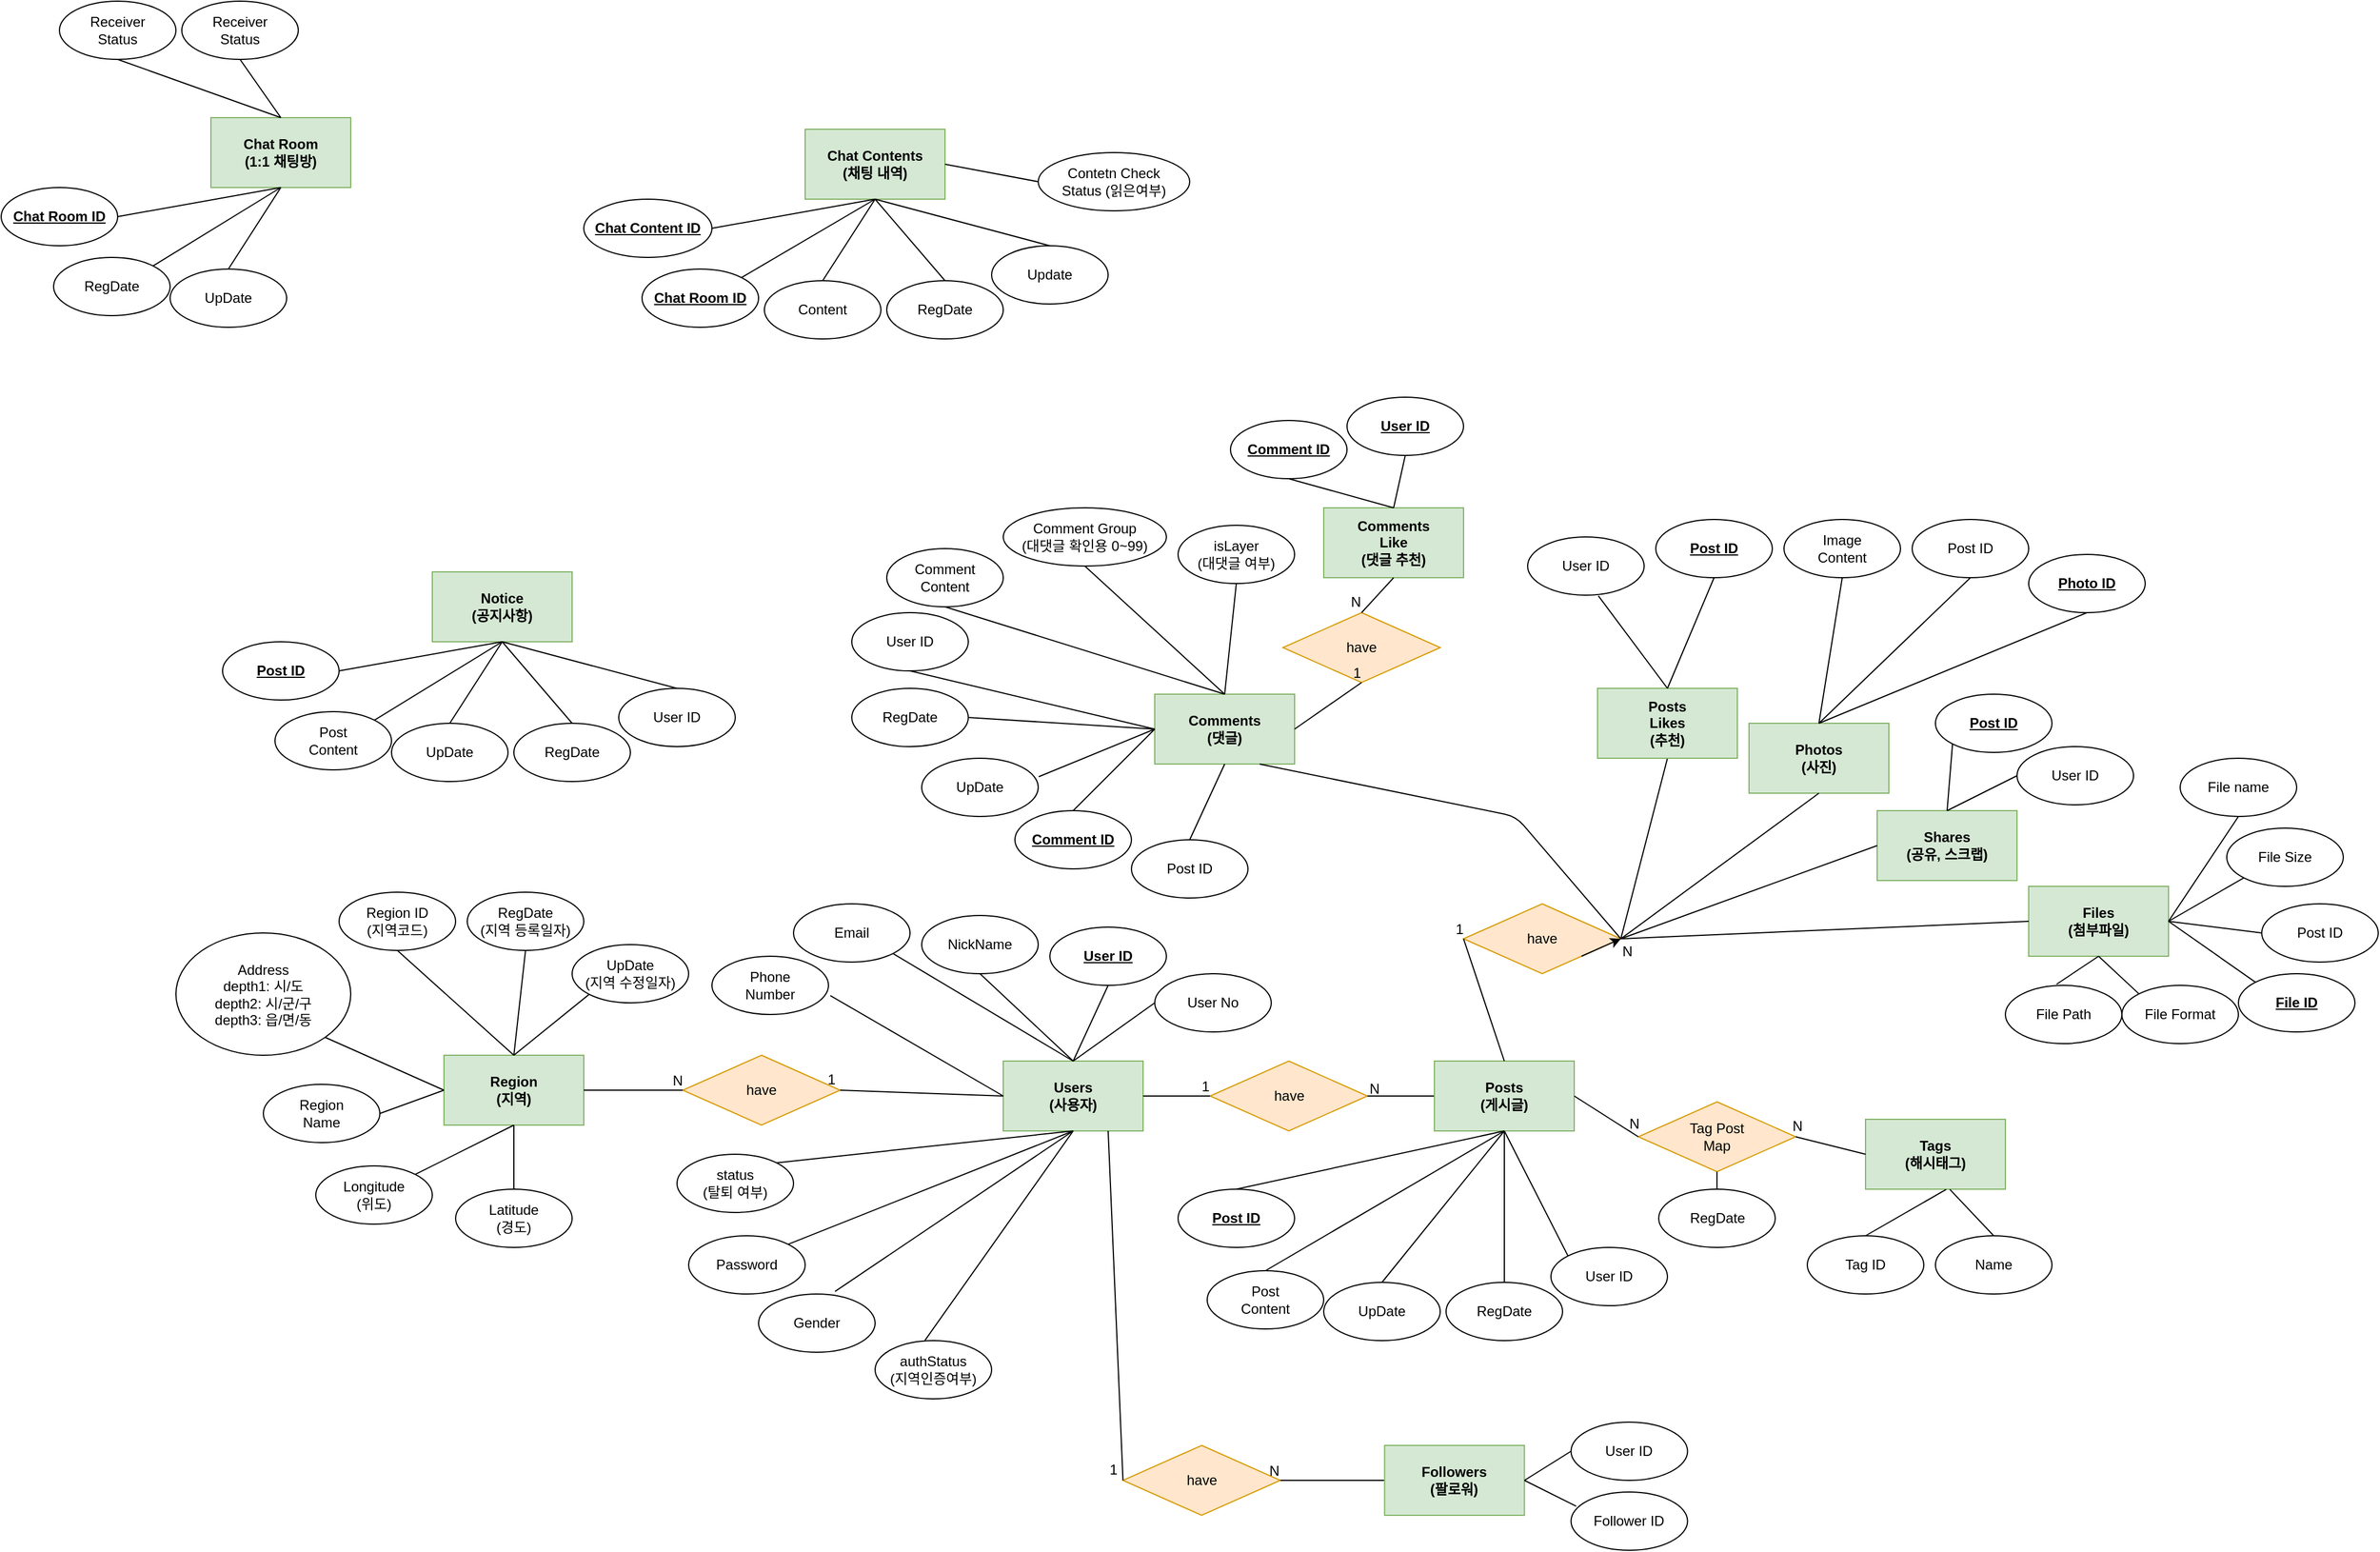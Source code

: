 <mxfile version="14.9.6" type="github">
  <diagram id="R2lEEEUBdFMjLlhIrx00" name="Page-1">
    <mxGraphModel dx="2390" dy="2407" grid="1" gridSize="10" guides="1" tooltips="1" connect="1" arrows="1" fold="1" page="1" pageScale="1" pageWidth="850" pageHeight="1100" math="0" shadow="0" extFonts="Permanent Marker^https://fonts.googleapis.com/css?family=Permanent+Marker">
      <root>
        <mxCell id="0" />
        <mxCell id="1" parent="0" />
        <mxCell id="RF-ld9qQcH9SprsrAYpF-3" value="&lt;b&gt;Users&lt;br&gt;(사용자)&lt;br&gt;&lt;/b&gt;" style="rounded=0;whiteSpace=wrap;html=1;fillColor=#d5e8d4;strokeColor=#82b366;" vertex="1" parent="1">
          <mxGeometry x="180" y="430" width="120" height="60" as="geometry" />
        </mxCell>
        <mxCell id="RF-ld9qQcH9SprsrAYpF-4" value="&lt;u&gt;&lt;b&gt;User ID&lt;/b&gt;&lt;/u&gt;" style="ellipse;whiteSpace=wrap;html=1;" vertex="1" parent="1">
          <mxGeometry x="220" y="315" width="100" height="50" as="geometry" />
        </mxCell>
        <mxCell id="RF-ld9qQcH9SprsrAYpF-5" value="NickName" style="ellipse;whiteSpace=wrap;html=1;" vertex="1" parent="1">
          <mxGeometry x="110" y="305" width="100" height="50" as="geometry" />
        </mxCell>
        <mxCell id="RF-ld9qQcH9SprsrAYpF-6" value="Email" style="ellipse;whiteSpace=wrap;html=1;" vertex="1" parent="1">
          <mxGeometry y="295" width="100" height="50" as="geometry" />
        </mxCell>
        <mxCell id="RF-ld9qQcH9SprsrAYpF-7" value="Phone&lt;br&gt;Number" style="ellipse;whiteSpace=wrap;html=1;" vertex="1" parent="1">
          <mxGeometry x="-70" y="340" width="100" height="50" as="geometry" />
        </mxCell>
        <mxCell id="RF-ld9qQcH9SprsrAYpF-9" value="status&lt;br&gt;(탈퇴 여부)" style="ellipse;whiteSpace=wrap;html=1;" vertex="1" parent="1">
          <mxGeometry x="-100" y="510" width="100" height="50" as="geometry" />
        </mxCell>
        <mxCell id="RF-ld9qQcH9SprsrAYpF-10" value="Gender" style="ellipse;whiteSpace=wrap;html=1;" vertex="1" parent="1">
          <mxGeometry x="-30" y="630" width="100" height="50" as="geometry" />
        </mxCell>
        <mxCell id="RF-ld9qQcH9SprsrAYpF-11" value="authStatus&lt;br&gt;(지역인증여부)" style="ellipse;whiteSpace=wrap;html=1;" vertex="1" parent="1">
          <mxGeometry x="70" y="670" width="100" height="50" as="geometry" />
        </mxCell>
        <mxCell id="RF-ld9qQcH9SprsrAYpF-13" value="" style="endArrow=none;html=1;exitX=0.656;exitY=-0.044;exitDx=0;exitDy=0;exitPerimeter=0;entryX=0.5;entryY=1;entryDx=0;entryDy=0;" edge="1" parent="1" source="RF-ld9qQcH9SprsrAYpF-10" target="RF-ld9qQcH9SprsrAYpF-3">
          <mxGeometry width="50" height="50" relative="1" as="geometry">
            <mxPoint x="180" y="610" as="sourcePoint" />
            <mxPoint x="270" y="500" as="targetPoint" />
          </mxGeometry>
        </mxCell>
        <mxCell id="RF-ld9qQcH9SprsrAYpF-14" value="" style="endArrow=none;html=1;exitX=0.428;exitY=-0.004;exitDx=0;exitDy=0;exitPerimeter=0;entryX=0.5;entryY=1;entryDx=0;entryDy=0;" edge="1" parent="1" source="RF-ld9qQcH9SprsrAYpF-11" target="RF-ld9qQcH9SprsrAYpF-3">
          <mxGeometry width="50" height="50" relative="1" as="geometry">
            <mxPoint x="175.6" y="607.8" as="sourcePoint" />
            <mxPoint x="263.64" y="517.42" as="targetPoint" />
          </mxGeometry>
        </mxCell>
        <mxCell id="RF-ld9qQcH9SprsrAYpF-15" value="" style="endArrow=none;html=1;exitX=1;exitY=0;exitDx=0;exitDy=0;entryX=0.5;entryY=1;entryDx=0;entryDy=0;" edge="1" parent="1" source="RF-ld9qQcH9SprsrAYpF-9" target="RF-ld9qQcH9SprsrAYpF-3">
          <mxGeometry width="50" height="50" relative="1" as="geometry">
            <mxPoint x="105.98" y="550.38" as="sourcePoint" />
            <mxPoint x="194.02" y="460.0" as="targetPoint" />
          </mxGeometry>
        </mxCell>
        <mxCell id="RF-ld9qQcH9SprsrAYpF-18" value="" style="endArrow=none;html=1;exitX=1.016;exitY=0.676;exitDx=0;exitDy=0;exitPerimeter=0;entryX=0;entryY=0.5;entryDx=0;entryDy=0;" edge="1" parent="1" source="RF-ld9qQcH9SprsrAYpF-7" target="RF-ld9qQcH9SprsrAYpF-3">
          <mxGeometry width="50" height="50" relative="1" as="geometry">
            <mxPoint x="115.355" y="567.322" as="sourcePoint" />
            <mxPoint x="210" y="460" as="targetPoint" />
          </mxGeometry>
        </mxCell>
        <mxCell id="RF-ld9qQcH9SprsrAYpF-19" value="" style="endArrow=none;html=1;exitX=1;exitY=1;exitDx=0;exitDy=0;entryX=0.5;entryY=0;entryDx=0;entryDy=0;" edge="1" parent="1" source="RF-ld9qQcH9SprsrAYpF-6" target="RF-ld9qQcH9SprsrAYpF-3">
          <mxGeometry width="50" height="50" relative="1" as="geometry">
            <mxPoint x="111.6" y="423.8" as="sourcePoint" />
            <mxPoint x="310" y="470" as="targetPoint" />
          </mxGeometry>
        </mxCell>
        <mxCell id="RF-ld9qQcH9SprsrAYpF-20" value="" style="endArrow=none;html=1;exitX=0.5;exitY=1;exitDx=0;exitDy=0;entryX=0.5;entryY=0;entryDx=0;entryDy=0;" edge="1" parent="1" source="RF-ld9qQcH9SprsrAYpF-5" target="RF-ld9qQcH9SprsrAYpF-3">
          <mxGeometry width="50" height="50" relative="1" as="geometry">
            <mxPoint x="175.355" y="362.678" as="sourcePoint" />
            <mxPoint x="359.56" y="438.98" as="targetPoint" />
          </mxGeometry>
        </mxCell>
        <mxCell id="RF-ld9qQcH9SprsrAYpF-21" value="" style="endArrow=none;html=1;exitX=0.5;exitY=1;exitDx=0;exitDy=0;entryX=0.5;entryY=0;entryDx=0;entryDy=0;" edge="1" parent="1" source="RF-ld9qQcH9SprsrAYpF-4" target="RF-ld9qQcH9SprsrAYpF-3">
          <mxGeometry width="50" height="50" relative="1" as="geometry">
            <mxPoint x="260" y="360" as="sourcePoint" />
            <mxPoint x="280" y="440" as="targetPoint" />
          </mxGeometry>
        </mxCell>
        <mxCell id="RF-ld9qQcH9SprsrAYpF-22" value="have" style="rhombus;whiteSpace=wrap;html=1;fillColor=#ffe6cc;strokeColor=#d79b00;" vertex="1" parent="1">
          <mxGeometry x="357.5" y="430" width="135" height="60" as="geometry" />
        </mxCell>
        <mxCell id="RF-ld9qQcH9SprsrAYpF-32" value="" style="endArrow=none;html=1;rounded=0;exitX=1;exitY=0.5;exitDx=0;exitDy=0;entryX=0;entryY=0.5;entryDx=0;entryDy=0;" edge="1" parent="1" source="RF-ld9qQcH9SprsrAYpF-3" target="RF-ld9qQcH9SprsrAYpF-22">
          <mxGeometry relative="1" as="geometry">
            <mxPoint x="320" y="500" as="sourcePoint" />
            <mxPoint x="480" y="500" as="targetPoint" />
          </mxGeometry>
        </mxCell>
        <mxCell id="RF-ld9qQcH9SprsrAYpF-33" value="1" style="resizable=0;html=1;align=right;verticalAlign=bottom;" connectable="0" vertex="1" parent="RF-ld9qQcH9SprsrAYpF-32">
          <mxGeometry x="1" relative="1" as="geometry" />
        </mxCell>
        <mxCell id="RF-ld9qQcH9SprsrAYpF-36" value="" style="endArrow=none;html=1;rounded=0;entryX=1;entryY=0.5;entryDx=0;entryDy=0;exitX=0;exitY=0.5;exitDx=0;exitDy=0;" edge="1" parent="1" source="RF-ld9qQcH9SprsrAYpF-38" target="RF-ld9qQcH9SprsrAYpF-22">
          <mxGeometry relative="1" as="geometry">
            <mxPoint x="590" y="460" as="sourcePoint" />
            <mxPoint x="720" y="480" as="targetPoint" />
          </mxGeometry>
        </mxCell>
        <mxCell id="RF-ld9qQcH9SprsrAYpF-38" value="&lt;b&gt;Posts&lt;br&gt;(게시글)&lt;br&gt;&lt;/b&gt;" style="rounded=0;whiteSpace=wrap;html=1;fillColor=#d5e8d4;strokeColor=#82b366;" vertex="1" parent="1">
          <mxGeometry x="550" y="430" width="120" height="60" as="geometry" />
        </mxCell>
        <mxCell id="RF-ld9qQcH9SprsrAYpF-39" value="User ID" style="ellipse;whiteSpace=wrap;html=1;" vertex="1" parent="1">
          <mxGeometry x="650" y="590" width="100" height="50" as="geometry" />
        </mxCell>
        <mxCell id="RF-ld9qQcH9SprsrAYpF-40" value="RegDate" style="ellipse;whiteSpace=wrap;html=1;" vertex="1" parent="1">
          <mxGeometry x="560" y="620" width="100" height="50" as="geometry" />
        </mxCell>
        <mxCell id="RF-ld9qQcH9SprsrAYpF-41" value="Post&lt;br&gt;Content" style="ellipse;whiteSpace=wrap;html=1;" vertex="1" parent="1">
          <mxGeometry x="355" y="610" width="100" height="50" as="geometry" />
        </mxCell>
        <mxCell id="RF-ld9qQcH9SprsrAYpF-42" value="UpDate" style="ellipse;whiteSpace=wrap;html=1;" vertex="1" parent="1">
          <mxGeometry x="455" y="620" width="100" height="50" as="geometry" />
        </mxCell>
        <mxCell id="RF-ld9qQcH9SprsrAYpF-43" value="&lt;b&gt;&lt;u&gt;Post ID&lt;/u&gt;&lt;/b&gt;" style="ellipse;whiteSpace=wrap;html=1;" vertex="1" parent="1">
          <mxGeometry x="330" y="540" width="100" height="50" as="geometry" />
        </mxCell>
        <mxCell id="RF-ld9qQcH9SprsrAYpF-45" value="" style="endArrow=none;html=1;exitX=0.5;exitY=1;exitDx=0;exitDy=0;entryX=0.5;entryY=0;entryDx=0;entryDy=0;" edge="1" parent="1" source="RF-ld9qQcH9SprsrAYpF-38" target="RF-ld9qQcH9SprsrAYpF-43">
          <mxGeometry width="50" height="50" relative="1" as="geometry">
            <mxPoint x="552.8" y="639.8" as="sourcePoint" />
            <mxPoint x="540" y="540" as="targetPoint" />
          </mxGeometry>
        </mxCell>
        <mxCell id="RF-ld9qQcH9SprsrAYpF-46" value="" style="endArrow=none;html=1;exitX=0.5;exitY=0;exitDx=0;exitDy=0;entryX=0.5;entryY=1;entryDx=0;entryDy=0;" edge="1" parent="1" source="RF-ld9qQcH9SprsrAYpF-41" target="RF-ld9qQcH9SprsrAYpF-38">
          <mxGeometry width="50" height="50" relative="1" as="geometry">
            <mxPoint x="660" y="500" as="sourcePoint" />
            <mxPoint x="650" y="500" as="targetPoint" />
          </mxGeometry>
        </mxCell>
        <mxCell id="RF-ld9qQcH9SprsrAYpF-47" value="" style="endArrow=none;html=1;exitX=0.5;exitY=0;exitDx=0;exitDy=0;entryX=0.5;entryY=1;entryDx=0;entryDy=0;" edge="1" parent="1" source="RF-ld9qQcH9SprsrAYpF-42" target="RF-ld9qQcH9SprsrAYpF-38">
          <mxGeometry width="50" height="50" relative="1" as="geometry">
            <mxPoint x="760" y="540" as="sourcePoint" />
            <mxPoint x="660" y="500" as="targetPoint" />
          </mxGeometry>
        </mxCell>
        <mxCell id="RF-ld9qQcH9SprsrAYpF-48" value="" style="endArrow=none;html=1;exitX=0.5;exitY=0;exitDx=0;exitDy=0;entryX=0.5;entryY=1;entryDx=0;entryDy=0;" edge="1" parent="1" source="RF-ld9qQcH9SprsrAYpF-40" target="RF-ld9qQcH9SprsrAYpF-38">
          <mxGeometry width="50" height="50" relative="1" as="geometry">
            <mxPoint x="750.0" y="495" as="sourcePoint" />
            <mxPoint x="630" y="540" as="targetPoint" />
          </mxGeometry>
        </mxCell>
        <mxCell id="RF-ld9qQcH9SprsrAYpF-49" value="" style="endArrow=none;html=1;exitX=0;exitY=0;exitDx=0;exitDy=0;entryX=0.5;entryY=1;entryDx=0;entryDy=0;" edge="1" parent="1" source="RF-ld9qQcH9SprsrAYpF-39" target="RF-ld9qQcH9SprsrAYpF-38">
          <mxGeometry width="50" height="50" relative="1" as="geometry">
            <mxPoint x="750.0" y="425" as="sourcePoint" />
            <mxPoint x="660" y="530" as="targetPoint" />
          </mxGeometry>
        </mxCell>
        <mxCell id="RF-ld9qQcH9SprsrAYpF-50" value="have" style="rhombus;whiteSpace=wrap;html=1;fillColor=#ffe6cc;strokeColor=#d79b00;" vertex="1" parent="1">
          <mxGeometry x="575" y="295" width="135" height="60" as="geometry" />
        </mxCell>
        <mxCell id="RF-ld9qQcH9SprsrAYpF-51" value="" style="endArrow=none;html=1;rounded=0;entryX=0;entryY=0.5;entryDx=0;entryDy=0;exitX=0.5;exitY=0;exitDx=0;exitDy=0;" edge="1" parent="1" target="RF-ld9qQcH9SprsrAYpF-50" source="RF-ld9qQcH9SprsrAYpF-38">
          <mxGeometry relative="1" as="geometry">
            <mxPoint x="600" y="360" as="sourcePoint" />
            <mxPoint x="690" y="465" as="targetPoint" />
          </mxGeometry>
        </mxCell>
        <mxCell id="RF-ld9qQcH9SprsrAYpF-52" value="1" style="resizable=0;html=1;align=right;verticalAlign=bottom;" connectable="0" vertex="1" parent="RF-ld9qQcH9SprsrAYpF-51">
          <mxGeometry x="1" relative="1" as="geometry" />
        </mxCell>
        <mxCell id="RF-ld9qQcH9SprsrAYpF-53" value="" style="endArrow=none;html=1;rounded=0;exitX=0.5;exitY=1;exitDx=0;exitDy=0;entryX=1;entryY=0.5;entryDx=0;entryDy=0;" edge="1" parent="1" target="RF-ld9qQcH9SprsrAYpF-50" source="RF-ld9qQcH9SprsrAYpF-55">
          <mxGeometry relative="1" as="geometry">
            <mxPoint x="980" y="165" as="sourcePoint" />
            <mxPoint x="770" y="255" as="targetPoint" />
            <Array as="points" />
          </mxGeometry>
        </mxCell>
        <mxCell id="RF-ld9qQcH9SprsrAYpF-54" value="N" style="resizable=0;html=1;align=right;verticalAlign=bottom;" connectable="0" vertex="1" parent="RF-ld9qQcH9SprsrAYpF-53">
          <mxGeometry x="1" relative="1" as="geometry">
            <mxPoint x="10" y="20" as="offset" />
          </mxGeometry>
        </mxCell>
        <mxCell id="RF-ld9qQcH9SprsrAYpF-55" value="&lt;b&gt;Posts&lt;br&gt;Likes&lt;br&gt;(추천)&lt;br&gt;&lt;/b&gt;" style="rounded=0;whiteSpace=wrap;html=1;fillColor=#d5e8d4;strokeColor=#82b366;" vertex="1" parent="1">
          <mxGeometry x="690" y="110" width="120" height="60" as="geometry" />
        </mxCell>
        <mxCell id="RF-ld9qQcH9SprsrAYpF-56" value="&lt;b&gt;Photos&lt;br&gt;(사진)&lt;br&gt;&lt;/b&gt;" style="rounded=0;whiteSpace=wrap;html=1;fillColor=#d5e8d4;strokeColor=#82b366;" vertex="1" parent="1">
          <mxGeometry x="820" y="140" width="120" height="60" as="geometry" />
        </mxCell>
        <mxCell id="RF-ld9qQcH9SprsrAYpF-57" value="&lt;b&gt;Shares&lt;br&gt;(공유, 스크랩)&lt;br&gt;&lt;/b&gt;" style="rounded=0;whiteSpace=wrap;html=1;fillColor=#d5e8d4;strokeColor=#82b366;" vertex="1" parent="1">
          <mxGeometry x="930" y="215" width="120" height="60" as="geometry" />
        </mxCell>
        <mxCell id="RF-ld9qQcH9SprsrAYpF-58" value="&lt;b&gt;Files&lt;br&gt;(첨부파일)&lt;br&gt;&lt;/b&gt;" style="rounded=0;whiteSpace=wrap;html=1;fillColor=#d5e8d4;strokeColor=#82b366;" vertex="1" parent="1">
          <mxGeometry x="1060" y="280" width="120" height="60" as="geometry" />
        </mxCell>
        <mxCell id="RF-ld9qQcH9SprsrAYpF-63" value="" style="endArrow=none;html=1;exitX=1;exitY=0.5;exitDx=0;exitDy=0;entryX=0.5;entryY=1;entryDx=0;entryDy=0;" edge="1" parent="1" source="RF-ld9qQcH9SprsrAYpF-50" target="RF-ld9qQcH9SprsrAYpF-56">
          <mxGeometry width="50" height="50" relative="1" as="geometry">
            <mxPoint x="1020" y="295" as="sourcePoint" />
            <mxPoint x="1070" y="245" as="targetPoint" />
          </mxGeometry>
        </mxCell>
        <mxCell id="RF-ld9qQcH9SprsrAYpF-64" value="" style="endArrow=none;html=1;exitX=1;exitY=0.5;exitDx=0;exitDy=0;entryX=0;entryY=0.5;entryDx=0;entryDy=0;" edge="1" parent="1" source="RF-ld9qQcH9SprsrAYpF-50" target="RF-ld9qQcH9SprsrAYpF-57">
          <mxGeometry width="50" height="50" relative="1" as="geometry">
            <mxPoint x="955" y="275" as="sourcePoint" />
            <mxPoint x="1130" y="175" as="targetPoint" />
          </mxGeometry>
        </mxCell>
        <mxCell id="RF-ld9qQcH9SprsrAYpF-65" value="" style="endArrow=none;html=1;entryX=0;entryY=0.5;entryDx=0;entryDy=0;exitX=1;exitY=0.5;exitDx=0;exitDy=0;" edge="1" parent="1" source="RF-ld9qQcH9SprsrAYpF-50" target="RF-ld9qQcH9SprsrAYpF-58">
          <mxGeometry width="50" height="50" relative="1" as="geometry">
            <mxPoint x="940" y="265" as="sourcePoint" />
            <mxPoint x="1130" y="225" as="targetPoint" />
          </mxGeometry>
        </mxCell>
        <mxCell id="RF-ld9qQcH9SprsrAYpF-66" value="&lt;u&gt;&lt;b&gt;Post ID&lt;/b&gt;&lt;/u&gt;" style="ellipse;whiteSpace=wrap;html=1;" vertex="1" parent="1">
          <mxGeometry x="740" y="-35" width="100" height="50" as="geometry" />
        </mxCell>
        <mxCell id="RF-ld9qQcH9SprsrAYpF-67" value="Image&lt;br&gt;Content" style="ellipse;whiteSpace=wrap;html=1;" vertex="1" parent="1">
          <mxGeometry x="850" y="-35" width="100" height="50" as="geometry" />
        </mxCell>
        <mxCell id="RF-ld9qQcH9SprsrAYpF-68" value="User ID" style="ellipse;whiteSpace=wrap;html=1;" vertex="1" parent="1">
          <mxGeometry x="630" y="-20" width="100" height="50" as="geometry" />
        </mxCell>
        <mxCell id="RF-ld9qQcH9SprsrAYpF-69" value="Post ID" style="ellipse;whiteSpace=wrap;html=1;" vertex="1" parent="1">
          <mxGeometry x="960" y="-35" width="100" height="50" as="geometry" />
        </mxCell>
        <mxCell id="RF-ld9qQcH9SprsrAYpF-70" value="&lt;u&gt;&lt;b&gt;Photo ID&lt;/b&gt;&lt;/u&gt;" style="ellipse;whiteSpace=wrap;html=1;" vertex="1" parent="1">
          <mxGeometry x="1060" y="-5" width="100" height="50" as="geometry" />
        </mxCell>
        <mxCell id="RF-ld9qQcH9SprsrAYpF-71" value="&lt;u&gt;&lt;b&gt;Post ID&lt;/b&gt;&lt;/u&gt;" style="ellipse;whiteSpace=wrap;html=1;" vertex="1" parent="1">
          <mxGeometry x="980" y="115" width="100" height="50" as="geometry" />
        </mxCell>
        <mxCell id="RF-ld9qQcH9SprsrAYpF-72" value="User ID" style="ellipse;whiteSpace=wrap;html=1;" vertex="1" parent="1">
          <mxGeometry x="1050" y="160" width="100" height="50" as="geometry" />
        </mxCell>
        <mxCell id="RF-ld9qQcH9SprsrAYpF-73" value="File name" style="ellipse;whiteSpace=wrap;html=1;" vertex="1" parent="1">
          <mxGeometry x="1190" y="170" width="100" height="50" as="geometry" />
        </mxCell>
        <mxCell id="RF-ld9qQcH9SprsrAYpF-74" value="File Size" style="ellipse;whiteSpace=wrap;html=1;" vertex="1" parent="1">
          <mxGeometry x="1230" y="230" width="100" height="50" as="geometry" />
        </mxCell>
        <mxCell id="RF-ld9qQcH9SprsrAYpF-79" value="Tag Post&lt;br&gt;Map" style="rhombus;whiteSpace=wrap;html=1;fillColor=#ffe6cc;strokeColor=#d79b00;" vertex="1" parent="1">
          <mxGeometry x="725" y="465" width="135" height="60" as="geometry" />
        </mxCell>
        <mxCell id="RF-ld9qQcH9SprsrAYpF-83" value="" style="endArrow=none;html=1;rounded=0;entryX=0;entryY=0.5;entryDx=0;entryDy=0;exitX=1;exitY=0.5;exitDx=0;exitDy=0;" edge="1" parent="1" source="RF-ld9qQcH9SprsrAYpF-38" target="RF-ld9qQcH9SprsrAYpF-79">
          <mxGeometry relative="1" as="geometry">
            <mxPoint x="757.5" y="350" as="sourcePoint" />
            <mxPoint x="710" y="440" as="targetPoint" />
          </mxGeometry>
        </mxCell>
        <mxCell id="RF-ld9qQcH9SprsrAYpF-84" value="N" style="resizable=0;html=1;align=right;verticalAlign=bottom;" connectable="0" vertex="1" parent="RF-ld9qQcH9SprsrAYpF-83">
          <mxGeometry x="1" relative="1" as="geometry">
            <mxPoint x="2" y="-2" as="offset" />
          </mxGeometry>
        </mxCell>
        <mxCell id="RF-ld9qQcH9SprsrAYpF-85" value="&lt;b&gt;Tags&lt;br&gt;(해시태그)&lt;br&gt;&lt;/b&gt;" style="rounded=0;whiteSpace=wrap;html=1;fillColor=#d5e8d4;strokeColor=#82b366;" vertex="1" parent="1">
          <mxGeometry x="920" y="480" width="120" height="60" as="geometry" />
        </mxCell>
        <mxCell id="RF-ld9qQcH9SprsrAYpF-86" value="" style="endArrow=none;html=1;rounded=0;exitX=0;exitY=0.5;exitDx=0;exitDy=0;entryX=1;entryY=0.5;entryDx=0;entryDy=0;" edge="1" parent="1" source="RF-ld9qQcH9SprsrAYpF-85" target="RF-ld9qQcH9SprsrAYpF-79">
          <mxGeometry relative="1" as="geometry">
            <mxPoint x="952.5" y="680" as="sourcePoint" />
            <mxPoint x="910" y="530" as="targetPoint" />
          </mxGeometry>
        </mxCell>
        <mxCell id="RF-ld9qQcH9SprsrAYpF-87" value="N" style="resizable=0;html=1;align=right;verticalAlign=bottom;" connectable="0" vertex="1" parent="RF-ld9qQcH9SprsrAYpF-86">
          <mxGeometry x="1" relative="1" as="geometry">
            <mxPoint x="7" as="offset" />
          </mxGeometry>
        </mxCell>
        <mxCell id="RF-ld9qQcH9SprsrAYpF-89" value="" style="endArrow=none;html=1;exitX=0.607;exitY=1.011;exitDx=0;exitDy=0;entryX=0.5;entryY=0;entryDx=0;entryDy=0;exitPerimeter=0;" edge="1" parent="1" source="RF-ld9qQcH9SprsrAYpF-68" target="RF-ld9qQcH9SprsrAYpF-55">
          <mxGeometry width="50" height="50" relative="1" as="geometry">
            <mxPoint x="815" y="135" as="sourcePoint" />
            <mxPoint x="735" y="165" as="targetPoint" />
          </mxGeometry>
        </mxCell>
        <mxCell id="RF-ld9qQcH9SprsrAYpF-90" value="" style="endArrow=none;html=1;exitX=0.5;exitY=1;exitDx=0;exitDy=0;entryX=0.5;entryY=0;entryDx=0;entryDy=0;" edge="1" parent="1" source="RF-ld9qQcH9SprsrAYpF-66" target="RF-ld9qQcH9SprsrAYpF-55">
          <mxGeometry width="50" height="50" relative="1" as="geometry">
            <mxPoint x="840" y="100" as="sourcePoint" />
            <mxPoint x="855" y="125" as="targetPoint" />
          </mxGeometry>
        </mxCell>
        <mxCell id="RF-ld9qQcH9SprsrAYpF-91" value="" style="endArrow=none;html=1;exitX=0.5;exitY=1;exitDx=0;exitDy=0;entryX=0.5;entryY=0;entryDx=0;entryDy=0;" edge="1" parent="1" source="RF-ld9qQcH9SprsrAYpF-67" target="RF-ld9qQcH9SprsrAYpF-56">
          <mxGeometry width="50" height="50" relative="1" as="geometry">
            <mxPoint x="909.995" y="7.678" as="sourcePoint" />
            <mxPoint x="960" y="65" as="targetPoint" />
          </mxGeometry>
        </mxCell>
        <mxCell id="RF-ld9qQcH9SprsrAYpF-92" value="" style="endArrow=none;html=1;exitX=0.5;exitY=1;exitDx=0;exitDy=0;entryX=0.5;entryY=0;entryDx=0;entryDy=0;" edge="1" parent="1" source="RF-ld9qQcH9SprsrAYpF-69" target="RF-ld9qQcH9SprsrAYpF-56">
          <mxGeometry width="50" height="50" relative="1" as="geometry">
            <mxPoint x="1075.355" y="54.998" as="sourcePoint" />
            <mxPoint x="1120" y="115" as="targetPoint" />
          </mxGeometry>
        </mxCell>
        <mxCell id="RF-ld9qQcH9SprsrAYpF-93" value="" style="endArrow=none;html=1;exitX=0.5;exitY=0;exitDx=0;exitDy=0;entryX=0.5;entryY=1;entryDx=0;entryDy=0;" edge="1" parent="1" source="RF-ld9qQcH9SprsrAYpF-56" target="RF-ld9qQcH9SprsrAYpF-70">
          <mxGeometry width="50" height="50" relative="1" as="geometry">
            <mxPoint x="1132.675" y="64.998" as="sourcePoint" />
            <mxPoint x="1167.32" y="122.32" as="targetPoint" />
          </mxGeometry>
        </mxCell>
        <mxCell id="RF-ld9qQcH9SprsrAYpF-94" value="" style="endArrow=none;html=1;exitX=0.5;exitY=0;exitDx=0;exitDy=0;entryX=0;entryY=1;entryDx=0;entryDy=0;" edge="1" parent="1" source="RF-ld9qQcH9SprsrAYpF-57" target="RF-ld9qQcH9SprsrAYpF-71">
          <mxGeometry width="50" height="50" relative="1" as="geometry">
            <mxPoint x="1040" y="100" as="sourcePoint" />
            <mxPoint x="1110" y="60" as="targetPoint" />
          </mxGeometry>
        </mxCell>
        <mxCell id="RF-ld9qQcH9SprsrAYpF-95" value="" style="endArrow=none;html=1;entryX=0;entryY=0.5;entryDx=0;entryDy=0;exitX=0.5;exitY=0;exitDx=0;exitDy=0;" edge="1" parent="1" source="RF-ld9qQcH9SprsrAYpF-57" target="RF-ld9qQcH9SprsrAYpF-72">
          <mxGeometry width="50" height="50" relative="1" as="geometry">
            <mxPoint x="1170" y="215" as="sourcePoint" />
            <mxPoint x="1224.645" y="167.678" as="targetPoint" />
          </mxGeometry>
        </mxCell>
        <mxCell id="RF-ld9qQcH9SprsrAYpF-96" value="" style="endArrow=none;html=1;entryX=0.5;entryY=1;entryDx=0;entryDy=0;exitX=1;exitY=0.5;exitDx=0;exitDy=0;" edge="1" parent="1" source="RF-ld9qQcH9SprsrAYpF-58" target="RF-ld9qQcH9SprsrAYpF-73">
          <mxGeometry width="50" height="50" relative="1" as="geometry">
            <mxPoint x="1190" y="240" as="sourcePoint" />
            <mxPoint x="1227.325" y="227.678" as="targetPoint" />
          </mxGeometry>
        </mxCell>
        <mxCell id="RF-ld9qQcH9SprsrAYpF-97" value="" style="endArrow=none;html=1;exitX=1;exitY=0.5;exitDx=0;exitDy=0;entryX=0;entryY=1;entryDx=0;entryDy=0;" edge="1" parent="1" source="RF-ld9qQcH9SprsrAYpF-58" target="RF-ld9qQcH9SprsrAYpF-74">
          <mxGeometry width="50" height="50" relative="1" as="geometry">
            <mxPoint x="1190" y="320" as="sourcePoint" />
            <mxPoint x="1250" y="280" as="targetPoint" />
          </mxGeometry>
        </mxCell>
        <mxCell id="RF-ld9qQcH9SprsrAYpF-98" value="Post ID" style="ellipse;whiteSpace=wrap;html=1;" vertex="1" parent="1">
          <mxGeometry x="1260" y="295" width="100" height="50" as="geometry" />
        </mxCell>
        <mxCell id="RF-ld9qQcH9SprsrAYpF-99" style="edgeStyle=none;rounded=0;orthogonalLoop=1;jettySize=auto;html=1;exitX=1;exitY=0.25;exitDx=0;exitDy=0;startArrow=none;startFill=0;" edge="1" parent="1" source="RF-ld9qQcH9SprsrAYpF-57" target="RF-ld9qQcH9SprsrAYpF-57">
          <mxGeometry relative="1" as="geometry" />
        </mxCell>
        <mxCell id="RF-ld9qQcH9SprsrAYpF-101" value="" style="endArrow=none;html=1;entryX=0;entryY=0.5;entryDx=0;entryDy=0;exitX=1;exitY=0.5;exitDx=0;exitDy=0;" edge="1" parent="1" source="RF-ld9qQcH9SprsrAYpF-58" target="RF-ld9qQcH9SprsrAYpF-98">
          <mxGeometry width="50" height="50" relative="1" as="geometry">
            <mxPoint x="1180" y="305" as="sourcePoint" />
            <mxPoint x="1240" y="270" as="targetPoint" />
          </mxGeometry>
        </mxCell>
        <mxCell id="RF-ld9qQcH9SprsrAYpF-102" value="File Path" style="ellipse;whiteSpace=wrap;html=1;" vertex="1" parent="1">
          <mxGeometry x="1040" y="365" width="100" height="50" as="geometry" />
        </mxCell>
        <mxCell id="RF-ld9qQcH9SprsrAYpF-103" value="File Format" style="ellipse;whiteSpace=wrap;html=1;" vertex="1" parent="1">
          <mxGeometry x="1140" y="365" width="100" height="50" as="geometry" />
        </mxCell>
        <mxCell id="RF-ld9qQcH9SprsrAYpF-104" value="" style="endArrow=none;html=1;exitX=0.5;exitY=1;exitDx=0;exitDy=0;entryX=0;entryY=0;entryDx=0;entryDy=0;" edge="1" parent="1" source="RF-ld9qQcH9SprsrAYpF-58" target="RF-ld9qQcH9SprsrAYpF-103">
          <mxGeometry width="50" height="50" relative="1" as="geometry">
            <mxPoint x="1190" y="320" as="sourcePoint" />
            <mxPoint x="1254.645" y="282.678" as="targetPoint" />
          </mxGeometry>
        </mxCell>
        <mxCell id="RF-ld9qQcH9SprsrAYpF-105" value="" style="endArrow=none;html=1;exitX=0.5;exitY=1;exitDx=0;exitDy=0;entryX=0.44;entryY=-0.02;entryDx=0;entryDy=0;entryPerimeter=0;" edge="1" parent="1" source="RF-ld9qQcH9SprsrAYpF-58" target="RF-ld9qQcH9SprsrAYpF-102">
          <mxGeometry width="50" height="50" relative="1" as="geometry">
            <mxPoint x="1165.36" y="352.68" as="sourcePoint" />
            <mxPoint x="1180" y="355" as="targetPoint" />
          </mxGeometry>
        </mxCell>
        <mxCell id="RF-ld9qQcH9SprsrAYpF-106" value="&lt;u&gt;&lt;b&gt;File ID&lt;/b&gt;&lt;/u&gt;" style="ellipse;whiteSpace=wrap;html=1;" vertex="1" parent="1">
          <mxGeometry x="1240" y="355" width="100" height="50" as="geometry" />
        </mxCell>
        <mxCell id="RF-ld9qQcH9SprsrAYpF-107" value="" style="endArrow=none;html=1;entryX=0;entryY=0;entryDx=0;entryDy=0;exitX=1;exitY=0.5;exitDx=0;exitDy=0;" edge="1" parent="1" source="RF-ld9qQcH9SprsrAYpF-58" target="RF-ld9qQcH9SprsrAYpF-106">
          <mxGeometry width="50" height="50" relative="1" as="geometry">
            <mxPoint x="1190" y="320" as="sourcePoint" />
            <mxPoint x="1240" y="330" as="targetPoint" />
          </mxGeometry>
        </mxCell>
        <mxCell id="RF-ld9qQcH9SprsrAYpF-110" style="edgeStyle=none;rounded=0;orthogonalLoop=1;jettySize=auto;html=1;exitX=1;exitY=1;exitDx=0;exitDy=0;entryX=1;entryY=0.5;entryDx=0;entryDy=0;startArrow=none;startFill=0;" edge="1" parent="1" source="RF-ld9qQcH9SprsrAYpF-50" target="RF-ld9qQcH9SprsrAYpF-50">
          <mxGeometry relative="1" as="geometry" />
        </mxCell>
        <mxCell id="RF-ld9qQcH9SprsrAYpF-111" value="&lt;b&gt;Comments&lt;br&gt;(댓글)&lt;br&gt;&lt;/b&gt;" style="rounded=0;whiteSpace=wrap;html=1;fillColor=#d5e8d4;strokeColor=#82b366;" vertex="1" parent="1">
          <mxGeometry x="310" y="115" width="120" height="60" as="geometry" />
        </mxCell>
        <mxCell id="RF-ld9qQcH9SprsrAYpF-112" value="RegDate" style="ellipse;whiteSpace=wrap;html=1;" vertex="1" parent="1">
          <mxGeometry x="742.5" y="540" width="100" height="50" as="geometry" />
        </mxCell>
        <mxCell id="RF-ld9qQcH9SprsrAYpF-113" value="" style="endArrow=none;html=1;exitX=0.5;exitY=0;exitDx=0;exitDy=0;entryX=0.5;entryY=1;entryDx=0;entryDy=0;" edge="1" parent="1" source="RF-ld9qQcH9SprsrAYpF-112" target="RF-ld9qQcH9SprsrAYpF-79">
          <mxGeometry width="50" height="50" relative="1" as="geometry">
            <mxPoint x="674.136" y="607.58" as="sourcePoint" />
            <mxPoint x="620" y="500" as="targetPoint" />
          </mxGeometry>
        </mxCell>
        <mxCell id="RF-ld9qQcH9SprsrAYpF-114" value="Name" style="ellipse;whiteSpace=wrap;html=1;" vertex="1" parent="1">
          <mxGeometry x="980" y="580" width="100" height="50" as="geometry" />
        </mxCell>
        <mxCell id="RF-ld9qQcH9SprsrAYpF-115" value="Tag ID" style="ellipse;whiteSpace=wrap;html=1;" vertex="1" parent="1">
          <mxGeometry x="870" y="580" width="100" height="50" as="geometry" />
        </mxCell>
        <mxCell id="RF-ld9qQcH9SprsrAYpF-116" value="User No" style="ellipse;whiteSpace=wrap;html=1;" vertex="1" parent="1">
          <mxGeometry x="310" y="355" width="100" height="50" as="geometry" />
        </mxCell>
        <mxCell id="RF-ld9qQcH9SprsrAYpF-118" value="" style="endArrow=none;html=1;exitX=0;exitY=0.5;exitDx=0;exitDy=0;entryX=0.5;entryY=0;entryDx=0;entryDy=0;" edge="1" parent="1" source="RF-ld9qQcH9SprsrAYpF-116" target="RF-ld9qQcH9SprsrAYpF-3">
          <mxGeometry width="50" height="50" relative="1" as="geometry">
            <mxPoint x="315" y="390" as="sourcePoint" />
            <mxPoint x="240" y="400" as="targetPoint" />
          </mxGeometry>
        </mxCell>
        <mxCell id="RF-ld9qQcH9SprsrAYpF-121" value="" style="endArrow=none;html=1;exitX=0.603;exitY=1.003;exitDx=0;exitDy=0;entryX=0.5;entryY=0;entryDx=0;entryDy=0;exitPerimeter=0;" edge="1" parent="1" source="RF-ld9qQcH9SprsrAYpF-85" target="RF-ld9qQcH9SprsrAYpF-114">
          <mxGeometry width="50" height="50" relative="1" as="geometry">
            <mxPoint x="1005.86" y="637.42" as="sourcePoint" />
            <mxPoint x="1039.996" y="670.0" as="targetPoint" />
          </mxGeometry>
        </mxCell>
        <mxCell id="RF-ld9qQcH9SprsrAYpF-123" value="" style="endArrow=none;html=1;exitX=0.577;exitY=1.003;exitDx=0;exitDy=0;entryX=0.5;entryY=0;entryDx=0;entryDy=0;exitPerimeter=0;" edge="1" parent="1" source="RF-ld9qQcH9SprsrAYpF-85" target="RF-ld9qQcH9SprsrAYpF-115">
          <mxGeometry width="50" height="50" relative="1" as="geometry">
            <mxPoint x="1002.36" y="550.18" as="sourcePoint" />
            <mxPoint x="1080" y="590" as="targetPoint" />
          </mxGeometry>
        </mxCell>
        <mxCell id="RF-ld9qQcH9SprsrAYpF-125" value="User ID" style="ellipse;whiteSpace=wrap;html=1;" vertex="1" parent="1">
          <mxGeometry x="50" y="45" width="100" height="50" as="geometry" />
        </mxCell>
        <mxCell id="RF-ld9qQcH9SprsrAYpF-126" value="RegDate" style="ellipse;whiteSpace=wrap;html=1;" vertex="1" parent="1">
          <mxGeometry x="50" y="110" width="100" height="50" as="geometry" />
        </mxCell>
        <mxCell id="RF-ld9qQcH9SprsrAYpF-128" value="UpDate" style="ellipse;whiteSpace=wrap;html=1;" vertex="1" parent="1">
          <mxGeometry x="110" y="170" width="100" height="50" as="geometry" />
        </mxCell>
        <mxCell id="RF-ld9qQcH9SprsrAYpF-129" value="&lt;u&gt;&lt;b&gt;Comment ID&lt;/b&gt;&lt;/u&gt;" style="ellipse;whiteSpace=wrap;html=1;" vertex="1" parent="1">
          <mxGeometry x="190" y="215" width="100" height="50" as="geometry" />
        </mxCell>
        <mxCell id="RF-ld9qQcH9SprsrAYpF-130" value="Post ID" style="ellipse;whiteSpace=wrap;html=1;" vertex="1" parent="1">
          <mxGeometry x="290" y="240" width="100" height="50" as="geometry" />
        </mxCell>
        <mxCell id="RF-ld9qQcH9SprsrAYpF-131" value="N" style="resizable=0;html=1;align=right;verticalAlign=bottom;" connectable="0" vertex="1" parent="1">
          <mxGeometry x="500.001" y="455.0" as="geometry">
            <mxPoint x="3" y="7" as="offset" />
          </mxGeometry>
        </mxCell>
        <mxCell id="RF-ld9qQcH9SprsrAYpF-133" value="&lt;b&gt;Comments&lt;br&gt;Like&lt;br&gt;(댓글 추천)&lt;br&gt;&lt;/b&gt;" style="rounded=0;whiteSpace=wrap;html=1;fillColor=#d5e8d4;strokeColor=#82b366;" vertex="1" parent="1">
          <mxGeometry x="455" y="-45" width="120" height="60" as="geometry" />
        </mxCell>
        <mxCell id="RF-ld9qQcH9SprsrAYpF-134" value="&lt;b&gt;&lt;u&gt;User ID&lt;/u&gt;&lt;/b&gt;" style="ellipse;whiteSpace=wrap;html=1;" vertex="1" parent="1">
          <mxGeometry x="475" y="-140" width="100" height="50" as="geometry" />
        </mxCell>
        <mxCell id="RF-ld9qQcH9SprsrAYpF-135" value="&lt;u&gt;&lt;b&gt;Comment ID&lt;/b&gt;&lt;/u&gt;" style="ellipse;whiteSpace=wrap;html=1;" vertex="1" parent="1">
          <mxGeometry x="375" y="-120" width="100" height="50" as="geometry" />
        </mxCell>
        <mxCell id="RF-ld9qQcH9SprsrAYpF-136" value="" style="endArrow=none;html=1;entryX=0.5;entryY=1;entryDx=0;entryDy=0;exitX=0;exitY=0.5;exitDx=0;exitDy=0;" edge="1" parent="1" source="RF-ld9qQcH9SprsrAYpF-111" target="RF-ld9qQcH9SprsrAYpF-125">
          <mxGeometry width="50" height="50" relative="1" as="geometry">
            <mxPoint x="260" y="190" as="sourcePoint" />
            <mxPoint x="310" y="140" as="targetPoint" />
          </mxGeometry>
        </mxCell>
        <mxCell id="RF-ld9qQcH9SprsrAYpF-137" value="" style="endArrow=none;html=1;entryX=1;entryY=0.5;entryDx=0;entryDy=0;exitX=0;exitY=0.5;exitDx=0;exitDy=0;" edge="1" parent="1" source="RF-ld9qQcH9SprsrAYpF-111" target="RF-ld9qQcH9SprsrAYpF-126">
          <mxGeometry width="50" height="50" relative="1" as="geometry">
            <mxPoint x="380" y="125" as="sourcePoint" />
            <mxPoint x="280" y="85" as="targetPoint" />
          </mxGeometry>
        </mxCell>
        <mxCell id="RF-ld9qQcH9SprsrAYpF-138" value="" style="endArrow=none;html=1;entryX=1.004;entryY=0.317;entryDx=0;entryDy=0;exitX=0;exitY=0.5;exitDx=0;exitDy=0;entryPerimeter=0;" edge="1" parent="1" source="RF-ld9qQcH9SprsrAYpF-111" target="RF-ld9qQcH9SprsrAYpF-128">
          <mxGeometry width="50" height="50" relative="1" as="geometry">
            <mxPoint x="320" y="155" as="sourcePoint" />
            <mxPoint x="240" y="110" as="targetPoint" />
          </mxGeometry>
        </mxCell>
        <mxCell id="RF-ld9qQcH9SprsrAYpF-139" value="" style="endArrow=none;html=1;entryX=0.5;entryY=0;entryDx=0;entryDy=0;exitX=0;exitY=0.5;exitDx=0;exitDy=0;" edge="1" parent="1" source="RF-ld9qQcH9SprsrAYpF-111" target="RF-ld9qQcH9SprsrAYpF-129">
          <mxGeometry width="50" height="50" relative="1" as="geometry">
            <mxPoint x="320" y="155" as="sourcePoint" />
            <mxPoint x="230.4" y="170.85" as="targetPoint" />
          </mxGeometry>
        </mxCell>
        <mxCell id="RF-ld9qQcH9SprsrAYpF-140" value="" style="endArrow=none;html=1;entryX=0.5;entryY=0;entryDx=0;entryDy=0;exitX=0.5;exitY=1;exitDx=0;exitDy=0;" edge="1" parent="1" source="RF-ld9qQcH9SprsrAYpF-111" target="RF-ld9qQcH9SprsrAYpF-130">
          <mxGeometry width="50" height="50" relative="1" as="geometry">
            <mxPoint x="320" y="155" as="sourcePoint" />
            <mxPoint x="250" y="225" as="targetPoint" />
          </mxGeometry>
        </mxCell>
        <mxCell id="RF-ld9qQcH9SprsrAYpF-141" value="" style="endArrow=none;html=1;entryX=0.5;entryY=0;entryDx=0;entryDy=0;exitX=0.5;exitY=1;exitDx=0;exitDy=0;" edge="1" parent="1" source="RF-ld9qQcH9SprsrAYpF-134" target="RF-ld9qQcH9SprsrAYpF-133">
          <mxGeometry width="50" height="50" relative="1" as="geometry">
            <mxPoint x="557.5" y="-12.5" as="sourcePoint" />
            <mxPoint x="527.5" y="52.5" as="targetPoint" />
          </mxGeometry>
        </mxCell>
        <mxCell id="RF-ld9qQcH9SprsrAYpF-142" value="" style="endArrow=none;html=1;entryX=0.5;entryY=0;entryDx=0;entryDy=0;exitX=0.5;exitY=1;exitDx=0;exitDy=0;" edge="1" parent="1" source="RF-ld9qQcH9SprsrAYpF-135" target="RF-ld9qQcH9SprsrAYpF-133">
          <mxGeometry width="50" height="50" relative="1" as="geometry">
            <mxPoint x="552.5" y="-60" as="sourcePoint" />
            <mxPoint x="470" y="-20" as="targetPoint" />
          </mxGeometry>
        </mxCell>
        <mxCell id="RF-ld9qQcH9SprsrAYpF-143" value="have" style="rhombus;whiteSpace=wrap;html=1;fillColor=#ffe6cc;strokeColor=#d79b00;" vertex="1" parent="1">
          <mxGeometry x="420" y="45" width="135" height="60" as="geometry" />
        </mxCell>
        <mxCell id="RF-ld9qQcH9SprsrAYpF-144" value="" style="endArrow=none;html=1;rounded=0;entryX=0.5;entryY=1;entryDx=0;entryDy=0;exitX=1;exitY=0.5;exitDx=0;exitDy=0;" edge="1" parent="1" source="RF-ld9qQcH9SprsrAYpF-111" target="RF-ld9qQcH9SprsrAYpF-143">
          <mxGeometry relative="1" as="geometry">
            <mxPoint x="500" y="150" as="sourcePoint" />
            <mxPoint x="535" y="135" as="targetPoint" />
          </mxGeometry>
        </mxCell>
        <mxCell id="RF-ld9qQcH9SprsrAYpF-145" value="1" style="resizable=0;html=1;align=right;verticalAlign=bottom;" connectable="0" vertex="1" parent="RF-ld9qQcH9SprsrAYpF-144">
          <mxGeometry x="1" relative="1" as="geometry" />
        </mxCell>
        <mxCell id="RF-ld9qQcH9SprsrAYpF-146" value="" style="endArrow=none;html=1;rounded=0;exitX=0.5;exitY=1;exitDx=0;exitDy=0;entryX=0.5;entryY=0;entryDx=0;entryDy=0;" edge="1" parent="1" source="RF-ld9qQcH9SprsrAYpF-133" target="RF-ld9qQcH9SprsrAYpF-143">
          <mxGeometry relative="1" as="geometry">
            <mxPoint x="625" y="65" as="sourcePoint" />
            <mxPoint x="620.0" y="215" as="targetPoint" />
          </mxGeometry>
        </mxCell>
        <mxCell id="RF-ld9qQcH9SprsrAYpF-147" value="N" style="resizable=0;html=1;align=right;verticalAlign=bottom;" connectable="0" vertex="1" parent="RF-ld9qQcH9SprsrAYpF-146">
          <mxGeometry x="1" relative="1" as="geometry" />
        </mxCell>
        <mxCell id="RF-ld9qQcH9SprsrAYpF-148" value="" style="endArrow=none;html=1;exitX=1;exitY=0.5;exitDx=0;exitDy=0;entryX=0.75;entryY=1;entryDx=0;entryDy=0;" edge="1" parent="1" source="RF-ld9qQcH9SprsrAYpF-50" target="RF-ld9qQcH9SprsrAYpF-111">
          <mxGeometry width="50" height="50" relative="1" as="geometry">
            <mxPoint x="770.0" y="310" as="sourcePoint" />
            <mxPoint x="970" y="145" as="targetPoint" />
            <Array as="points">
              <mxPoint x="620" y="220" />
            </Array>
          </mxGeometry>
        </mxCell>
        <mxCell id="RF-ld9qQcH9SprsrAYpF-150" value="Comment&lt;br&gt;Content" style="ellipse;whiteSpace=wrap;html=1;" vertex="1" parent="1">
          <mxGeometry x="80" y="-10" width="100" height="50" as="geometry" />
        </mxCell>
        <mxCell id="RF-ld9qQcH9SprsrAYpF-152" value="" style="endArrow=none;html=1;entryX=0.5;entryY=1;entryDx=0;entryDy=0;exitX=0.5;exitY=0;exitDx=0;exitDy=0;" edge="1" parent="1" source="RF-ld9qQcH9SprsrAYpF-111" target="RF-ld9qQcH9SprsrAYpF-150">
          <mxGeometry width="50" height="50" relative="1" as="geometry">
            <mxPoint x="320" y="155" as="sourcePoint" />
            <mxPoint x="210" y="75" as="targetPoint" />
          </mxGeometry>
        </mxCell>
        <mxCell id="RF-ld9qQcH9SprsrAYpF-154" value="Password" style="ellipse;whiteSpace=wrap;html=1;" vertex="1" parent="1">
          <mxGeometry x="-90" y="580" width="100" height="50" as="geometry" />
        </mxCell>
        <mxCell id="RF-ld9qQcH9SprsrAYpF-155" value="" style="endArrow=none;html=1;exitX=1;exitY=0;exitDx=0;exitDy=0;entryX=0.5;entryY=1;entryDx=0;entryDy=0;" edge="1" parent="1" source="RF-ld9qQcH9SprsrAYpF-154" target="RF-ld9qQcH9SprsrAYpF-3">
          <mxGeometry width="50" height="50" relative="1" as="geometry">
            <mxPoint x="25.355" y="542.322" as="sourcePoint" />
            <mxPoint x="260" y="530" as="targetPoint" />
          </mxGeometry>
        </mxCell>
        <mxCell id="RF-ld9qQcH9SprsrAYpF-156" value="have" style="rhombus;whiteSpace=wrap;html=1;fillColor=#ffe6cc;strokeColor=#d79b00;" vertex="1" parent="1">
          <mxGeometry x="282.75" y="760" width="135" height="60" as="geometry" />
        </mxCell>
        <mxCell id="RF-ld9qQcH9SprsrAYpF-164" value="" style="endArrow=none;html=1;rounded=0;exitX=0.75;exitY=1;exitDx=0;exitDy=0;entryX=0;entryY=0.5;entryDx=0;entryDy=0;" edge="1" parent="1" source="RF-ld9qQcH9SprsrAYpF-3" target="RF-ld9qQcH9SprsrAYpF-156">
          <mxGeometry relative="1" as="geometry">
            <mxPoint x="250" y="690" as="sourcePoint" />
            <mxPoint x="410" y="690" as="targetPoint" />
          </mxGeometry>
        </mxCell>
        <mxCell id="RF-ld9qQcH9SprsrAYpF-165" value="1" style="resizable=0;html=1;align=right;verticalAlign=bottom;" connectable="0" vertex="1" parent="RF-ld9qQcH9SprsrAYpF-164">
          <mxGeometry x="1" relative="1" as="geometry">
            <mxPoint x="-4" y="-1" as="offset" />
          </mxGeometry>
        </mxCell>
        <mxCell id="RF-ld9qQcH9SprsrAYpF-166" value="" style="endArrow=none;html=1;rounded=0;entryX=1;entryY=0.5;entryDx=0;entryDy=0;exitX=0;exitY=0.5;exitDx=0;exitDy=0;" edge="1" parent="1" source="RF-ld9qQcH9SprsrAYpF-168" target="RF-ld9qQcH9SprsrAYpF-156">
          <mxGeometry relative="1" as="geometry">
            <mxPoint x="454.75" y="830" as="sourcePoint" />
            <mxPoint x="494.75" y="790" as="targetPoint" />
          </mxGeometry>
        </mxCell>
        <mxCell id="RF-ld9qQcH9SprsrAYpF-167" value="N" style="resizable=0;html=1;align=right;verticalAlign=bottom;" connectable="0" vertex="1" parent="RF-ld9qQcH9SprsrAYpF-166">
          <mxGeometry x="1" relative="1" as="geometry" />
        </mxCell>
        <mxCell id="RF-ld9qQcH9SprsrAYpF-168" value="&lt;b&gt;Followers&lt;br&gt;(팔로워)&lt;br&gt;&lt;/b&gt;" style="rounded=0;whiteSpace=wrap;html=1;fillColor=#d5e8d4;strokeColor=#82b366;" vertex="1" parent="1">
          <mxGeometry x="507.25" y="760" width="120" height="60" as="geometry" />
        </mxCell>
        <mxCell id="RF-ld9qQcH9SprsrAYpF-170" value="User ID" style="ellipse;whiteSpace=wrap;html=1;" vertex="1" parent="1">
          <mxGeometry x="667.25" y="740" width="100" height="50" as="geometry" />
        </mxCell>
        <mxCell id="RF-ld9qQcH9SprsrAYpF-171" value="Follower ID" style="ellipse;whiteSpace=wrap;html=1;" vertex="1" parent="1">
          <mxGeometry x="667.25" y="800" width="100" height="50" as="geometry" />
        </mxCell>
        <mxCell id="RF-ld9qQcH9SprsrAYpF-172" value="" style="endArrow=none;html=1;exitX=0;exitY=0.5;exitDx=0;exitDy=0;entryX=1;entryY=0.5;entryDx=0;entryDy=0;" edge="1" parent="1" source="RF-ld9qQcH9SprsrAYpF-170" target="RF-ld9qQcH9SprsrAYpF-168">
          <mxGeometry width="50" height="50" relative="1" as="geometry">
            <mxPoint x="530" y="1039.8" as="sourcePoint" />
            <mxPoint x="587.2" y="880" as="targetPoint" />
          </mxGeometry>
        </mxCell>
        <mxCell id="RF-ld9qQcH9SprsrAYpF-173" value="" style="endArrow=none;html=1;exitX=0.044;exitY=0.244;exitDx=0;exitDy=0;entryX=1;entryY=0.5;entryDx=0;entryDy=0;exitPerimeter=0;" edge="1" parent="1" source="RF-ld9qQcH9SprsrAYpF-171" target="RF-ld9qQcH9SprsrAYpF-168">
          <mxGeometry width="50" height="50" relative="1" as="geometry">
            <mxPoint x="677.25" y="775" as="sourcePoint" />
            <mxPoint x="637.25" y="800" as="targetPoint" />
          </mxGeometry>
        </mxCell>
        <mxCell id="RF-ld9qQcH9SprsrAYpF-174" value="&lt;b&gt;Region&lt;br&gt;(지역)&lt;br&gt;&lt;/b&gt;" style="rounded=0;whiteSpace=wrap;html=1;fillColor=#d5e8d4;strokeColor=#82b366;" vertex="1" parent="1">
          <mxGeometry x="-300" y="425" width="120" height="60" as="geometry" />
        </mxCell>
        <mxCell id="RF-ld9qQcH9SprsrAYpF-175" value="Address&lt;br&gt;depth1: 시/도&lt;br&gt;depth2: 시/군/구&lt;br&gt;depth3: 읍/면/동" style="ellipse;whiteSpace=wrap;html=1;" vertex="1" parent="1">
          <mxGeometry x="-530" y="320" width="150" height="105" as="geometry" />
        </mxCell>
        <mxCell id="RF-ld9qQcH9SprsrAYpF-180" value="have" style="rhombus;whiteSpace=wrap;html=1;fillColor=#ffe6cc;strokeColor=#d79b00;" vertex="1" parent="1">
          <mxGeometry x="-95" y="425" width="135" height="60" as="geometry" />
        </mxCell>
        <mxCell id="RF-ld9qQcH9SprsrAYpF-182" value="" style="endArrow=none;html=1;rounded=0;exitX=0;exitY=0.5;exitDx=0;exitDy=0;entryX=1;entryY=0.5;entryDx=0;entryDy=0;" edge="1" parent="1" source="RF-ld9qQcH9SprsrAYpF-3" target="RF-ld9qQcH9SprsrAYpF-180">
          <mxGeometry relative="1" as="geometry">
            <mxPoint x="280" y="500" as="sourcePoint" />
            <mxPoint x="292.75" y="800" as="targetPoint" />
          </mxGeometry>
        </mxCell>
        <mxCell id="RF-ld9qQcH9SprsrAYpF-183" value="1" style="resizable=0;html=1;align=right;verticalAlign=bottom;" connectable="0" vertex="1" parent="RF-ld9qQcH9SprsrAYpF-182">
          <mxGeometry x="1" relative="1" as="geometry">
            <mxPoint x="-4" y="-1" as="offset" />
          </mxGeometry>
        </mxCell>
        <mxCell id="RF-ld9qQcH9SprsrAYpF-184" value="" style="endArrow=none;html=1;rounded=0;entryX=0;entryY=0.5;entryDx=0;entryDy=0;exitX=1;exitY=0.5;exitDx=0;exitDy=0;" edge="1" parent="1" source="RF-ld9qQcH9SprsrAYpF-174" target="RF-ld9qQcH9SprsrAYpF-180">
          <mxGeometry relative="1" as="geometry">
            <mxPoint x="-100.5" y="500" as="sourcePoint" />
            <mxPoint x="-190" y="500" as="targetPoint" />
          </mxGeometry>
        </mxCell>
        <mxCell id="RF-ld9qQcH9SprsrAYpF-185" value="N" style="resizable=0;html=1;align=right;verticalAlign=bottom;" connectable="0" vertex="1" parent="RF-ld9qQcH9SprsrAYpF-184">
          <mxGeometry x="1" relative="1" as="geometry" />
        </mxCell>
        <mxCell id="RF-ld9qQcH9SprsrAYpF-188" value="Longitude&lt;br&gt;(위도)" style="ellipse;whiteSpace=wrap;html=1;" vertex="1" parent="1">
          <mxGeometry x="-410" y="520" width="100" height="50" as="geometry" />
        </mxCell>
        <mxCell id="RF-ld9qQcH9SprsrAYpF-189" value="Latitude&lt;br&gt;(경도)" style="ellipse;whiteSpace=wrap;html=1;" vertex="1" parent="1">
          <mxGeometry x="-290" y="540" width="100" height="50" as="geometry" />
        </mxCell>
        <mxCell id="RF-ld9qQcH9SprsrAYpF-190" value="Region&lt;br&gt;Name" style="ellipse;whiteSpace=wrap;html=1;" vertex="1" parent="1">
          <mxGeometry x="-455" y="450" width="100" height="50" as="geometry" />
        </mxCell>
        <mxCell id="RF-ld9qQcH9SprsrAYpF-192" value="Region ID&lt;br&gt;(지역코드)" style="ellipse;whiteSpace=wrap;html=1;" vertex="1" parent="1">
          <mxGeometry x="-390" y="285" width="100" height="50" as="geometry" />
        </mxCell>
        <mxCell id="RF-ld9qQcH9SprsrAYpF-197" value="" style="endArrow=none;html=1;exitX=0.5;exitY=0;exitDx=0;exitDy=0;entryX=0.5;entryY=1;entryDx=0;entryDy=0;" edge="1" parent="1" source="RF-ld9qQcH9SprsrAYpF-189" target="RF-ld9qQcH9SprsrAYpF-174">
          <mxGeometry width="50" height="50" relative="1" as="geometry">
            <mxPoint x="-4.136" y="527.58" as="sourcePoint" />
            <mxPoint x="250" y="500" as="targetPoint" />
          </mxGeometry>
        </mxCell>
        <mxCell id="RF-ld9qQcH9SprsrAYpF-198" value="" style="endArrow=none;html=1;exitX=1;exitY=0;exitDx=0;exitDy=0;entryX=0.5;entryY=1;entryDx=0;entryDy=0;" edge="1" parent="1" source="RF-ld9qQcH9SprsrAYpF-188" target="RF-ld9qQcH9SprsrAYpF-174">
          <mxGeometry width="50" height="50" relative="1" as="geometry">
            <mxPoint x="-230.0" y="550" as="sourcePoint" />
            <mxPoint x="-230.0" y="495" as="targetPoint" />
          </mxGeometry>
        </mxCell>
        <mxCell id="RF-ld9qQcH9SprsrAYpF-199" value="" style="endArrow=none;html=1;exitX=1;exitY=0.5;exitDx=0;exitDy=0;entryX=0;entryY=0.5;entryDx=0;entryDy=0;" edge="1" parent="1" source="RF-ld9qQcH9SprsrAYpF-190" target="RF-ld9qQcH9SprsrAYpF-174">
          <mxGeometry width="50" height="50" relative="1" as="geometry">
            <mxPoint x="-314.136" y="537.58" as="sourcePoint" />
            <mxPoint x="-230.0" y="495" as="targetPoint" />
          </mxGeometry>
        </mxCell>
        <mxCell id="RF-ld9qQcH9SprsrAYpF-200" value="" style="endArrow=none;html=1;exitX=1;exitY=1;exitDx=0;exitDy=0;entryX=0;entryY=0.5;entryDx=0;entryDy=0;" edge="1" parent="1" source="RF-ld9qQcH9SprsrAYpF-175" target="RF-ld9qQcH9SprsrAYpF-174">
          <mxGeometry width="50" height="50" relative="1" as="geometry">
            <mxPoint x="-345.0" y="485" as="sourcePoint" />
            <mxPoint x="-290.0" y="465" as="targetPoint" />
          </mxGeometry>
        </mxCell>
        <mxCell id="RF-ld9qQcH9SprsrAYpF-201" value="" style="endArrow=none;html=1;exitX=0.5;exitY=1;exitDx=0;exitDy=0;entryX=0.5;entryY=0;entryDx=0;entryDy=0;" edge="1" parent="1" source="RF-ld9qQcH9SprsrAYpF-192" target="RF-ld9qQcH9SprsrAYpF-174">
          <mxGeometry width="50" height="50" relative="1" as="geometry">
            <mxPoint x="-331.675" y="409.417" as="sourcePoint" />
            <mxPoint x="-290.0" y="465" as="targetPoint" />
          </mxGeometry>
        </mxCell>
        <mxCell id="RF-ld9qQcH9SprsrAYpF-202" value="RegDate&lt;br&gt;(지역 등록일자)" style="ellipse;whiteSpace=wrap;html=1;" vertex="1" parent="1">
          <mxGeometry x="-280" y="285" width="100" height="50" as="geometry" />
        </mxCell>
        <mxCell id="RF-ld9qQcH9SprsrAYpF-203" value="UpDate&lt;br&gt;(지역 수정일자)" style="ellipse;whiteSpace=wrap;html=1;" vertex="1" parent="1">
          <mxGeometry x="-190" y="330" width="100" height="50" as="geometry" />
        </mxCell>
        <mxCell id="RF-ld9qQcH9SprsrAYpF-204" value="" style="endArrow=none;html=1;exitX=0.5;exitY=1;exitDx=0;exitDy=0;entryX=0.5;entryY=0;entryDx=0;entryDy=0;" edge="1" parent="1" source="RF-ld9qQcH9SprsrAYpF-202" target="RF-ld9qQcH9SprsrAYpF-174">
          <mxGeometry width="50" height="50" relative="1" as="geometry">
            <mxPoint x="-330.0" y="345" as="sourcePoint" />
            <mxPoint x="-210" y="400" as="targetPoint" />
          </mxGeometry>
        </mxCell>
        <mxCell id="RF-ld9qQcH9SprsrAYpF-205" value="" style="endArrow=none;html=1;exitX=0;exitY=1;exitDx=0;exitDy=0;entryX=0.5;entryY=0;entryDx=0;entryDy=0;" edge="1" parent="1" source="RF-ld9qQcH9SprsrAYpF-203" target="RF-ld9qQcH9SprsrAYpF-174">
          <mxGeometry width="50" height="50" relative="1" as="geometry">
            <mxPoint x="-220.0" y="345" as="sourcePoint" />
            <mxPoint x="-150" y="430" as="targetPoint" />
          </mxGeometry>
        </mxCell>
        <mxCell id="RF-ld9qQcH9SprsrAYpF-206" value="&lt;b&gt;Notice&lt;br&gt;(공지사항)&lt;br&gt;&lt;/b&gt;" style="rounded=0;whiteSpace=wrap;html=1;fillColor=#d5e8d4;strokeColor=#82b366;" vertex="1" parent="1">
          <mxGeometry x="-310" y="10" width="120" height="60" as="geometry" />
        </mxCell>
        <mxCell id="RF-ld9qQcH9SprsrAYpF-207" value="User ID" style="ellipse;whiteSpace=wrap;html=1;" vertex="1" parent="1">
          <mxGeometry x="-150" y="110" width="100" height="50" as="geometry" />
        </mxCell>
        <mxCell id="RF-ld9qQcH9SprsrAYpF-208" value="RegDate" style="ellipse;whiteSpace=wrap;html=1;" vertex="1" parent="1">
          <mxGeometry x="-240" y="140" width="100" height="50" as="geometry" />
        </mxCell>
        <mxCell id="RF-ld9qQcH9SprsrAYpF-209" value="Post&lt;br&gt;Content" style="ellipse;whiteSpace=wrap;html=1;" vertex="1" parent="1">
          <mxGeometry x="-445" y="130" width="100" height="50" as="geometry" />
        </mxCell>
        <mxCell id="RF-ld9qQcH9SprsrAYpF-210" value="UpDate" style="ellipse;whiteSpace=wrap;html=1;" vertex="1" parent="1">
          <mxGeometry x="-345" y="140" width="100" height="50" as="geometry" />
        </mxCell>
        <mxCell id="RF-ld9qQcH9SprsrAYpF-211" value="&lt;b&gt;&lt;u&gt;Post ID&lt;/u&gt;&lt;/b&gt;" style="ellipse;whiteSpace=wrap;html=1;" vertex="1" parent="1">
          <mxGeometry x="-490" y="70" width="100" height="50" as="geometry" />
        </mxCell>
        <mxCell id="RF-ld9qQcH9SprsrAYpF-212" value="" style="endArrow=none;html=1;entryX=1;entryY=0.5;entryDx=0;entryDy=0;exitX=0.5;exitY=1;exitDx=0;exitDy=0;" edge="1" parent="1" source="RF-ld9qQcH9SprsrAYpF-206" target="RF-ld9qQcH9SprsrAYpF-211">
          <mxGeometry width="50" height="50" relative="1" as="geometry">
            <mxPoint x="-20" y="105" as="sourcePoint" />
            <mxPoint x="-130" y="25" as="targetPoint" />
          </mxGeometry>
        </mxCell>
        <mxCell id="RF-ld9qQcH9SprsrAYpF-213" value="" style="endArrow=none;html=1;entryX=1;entryY=0;entryDx=0;entryDy=0;exitX=0.5;exitY=1;exitDx=0;exitDy=0;" edge="1" parent="1" source="RF-ld9qQcH9SprsrAYpF-206" target="RF-ld9qQcH9SprsrAYpF-209">
          <mxGeometry width="50" height="50" relative="1" as="geometry">
            <mxPoint x="-130" y="60" as="sourcePoint" />
            <mxPoint x="-360" y="95" as="targetPoint" />
          </mxGeometry>
        </mxCell>
        <mxCell id="RF-ld9qQcH9SprsrAYpF-214" value="" style="endArrow=none;html=1;entryX=0.5;entryY=0;entryDx=0;entryDy=0;exitX=0.5;exitY=1;exitDx=0;exitDy=0;" edge="1" parent="1" source="RF-ld9qQcH9SprsrAYpF-206" target="RF-ld9qQcH9SprsrAYpF-210">
          <mxGeometry width="50" height="50" relative="1" as="geometry">
            <mxPoint x="-140" y="60" as="sourcePoint" />
            <mxPoint x="-349.645" y="147.322" as="targetPoint" />
          </mxGeometry>
        </mxCell>
        <mxCell id="RF-ld9qQcH9SprsrAYpF-215" value="" style="endArrow=none;html=1;entryX=0.5;entryY=0;entryDx=0;entryDy=0;exitX=0.5;exitY=1;exitDx=0;exitDy=0;" edge="1" parent="1" source="RF-ld9qQcH9SprsrAYpF-206" target="RF-ld9qQcH9SprsrAYpF-208">
          <mxGeometry width="50" height="50" relative="1" as="geometry">
            <mxPoint x="-252" y="86" as="sourcePoint" />
            <mxPoint x="-285" y="150" as="targetPoint" />
          </mxGeometry>
        </mxCell>
        <mxCell id="RF-ld9qQcH9SprsrAYpF-216" value="" style="endArrow=none;html=1;entryX=0.5;entryY=0;entryDx=0;entryDy=0;exitX=0.5;exitY=1;exitDx=0;exitDy=0;" edge="1" parent="1" source="RF-ld9qQcH9SprsrAYpF-206" target="RF-ld9qQcH9SprsrAYpF-207">
          <mxGeometry width="50" height="50" relative="1" as="geometry">
            <mxPoint x="-100" y="70" as="sourcePoint" />
            <mxPoint x="-180" y="150" as="targetPoint" />
          </mxGeometry>
        </mxCell>
        <mxCell id="RF-ld9qQcH9SprsrAYpF-218" value="isLayer&lt;br&gt;(대댓글 여부)" style="ellipse;whiteSpace=wrap;html=1;" vertex="1" parent="1">
          <mxGeometry x="330" y="-30" width="100" height="50" as="geometry" />
        </mxCell>
        <mxCell id="RF-ld9qQcH9SprsrAYpF-219" value="" style="endArrow=none;html=1;entryX=0.5;entryY=1;entryDx=0;entryDy=0;exitX=0.5;exitY=0;exitDx=0;exitDy=0;" edge="1" parent="1" source="RF-ld9qQcH9SprsrAYpF-111" target="RF-ld9qQcH9SprsrAYpF-218">
          <mxGeometry width="50" height="50" relative="1" as="geometry">
            <mxPoint x="380" y="125" as="sourcePoint" />
            <mxPoint x="230" y="10" as="targetPoint" />
          </mxGeometry>
        </mxCell>
        <mxCell id="RF-ld9qQcH9SprsrAYpF-220" value="Comment Group&lt;br&gt;(대댓글 확인용 0~99)" style="ellipse;whiteSpace=wrap;html=1;" vertex="1" parent="1">
          <mxGeometry x="180" y="-45" width="140" height="50" as="geometry" />
        </mxCell>
        <mxCell id="RF-ld9qQcH9SprsrAYpF-221" value="" style="endArrow=none;html=1;entryX=0.5;entryY=1;entryDx=0;entryDy=0;exitX=0.5;exitY=0;exitDx=0;exitDy=0;" edge="1" parent="1" source="RF-ld9qQcH9SprsrAYpF-111" target="RF-ld9qQcH9SprsrAYpF-220">
          <mxGeometry width="50" height="50" relative="1" as="geometry">
            <mxPoint x="350" y="60" as="sourcePoint" />
            <mxPoint x="390" y="30" as="targetPoint" />
          </mxGeometry>
        </mxCell>
        <mxCell id="RF-ld9qQcH9SprsrAYpF-222" value="&lt;b&gt;Chat Contents&lt;br&gt;(채팅 내역)&lt;br&gt;&lt;/b&gt;" style="rounded=0;whiteSpace=wrap;html=1;fillColor=#d5e8d4;strokeColor=#82b366;" vertex="1" parent="1">
          <mxGeometry x="10" y="-370" width="120" height="60" as="geometry" />
        </mxCell>
        <mxCell id="RF-ld9qQcH9SprsrAYpF-223" value="Update" style="ellipse;whiteSpace=wrap;html=1;" vertex="1" parent="1">
          <mxGeometry x="170" y="-270" width="100" height="50" as="geometry" />
        </mxCell>
        <mxCell id="RF-ld9qQcH9SprsrAYpF-224" value="RegDate" style="ellipse;whiteSpace=wrap;html=1;" vertex="1" parent="1">
          <mxGeometry x="80" y="-240" width="100" height="50" as="geometry" />
        </mxCell>
        <mxCell id="RF-ld9qQcH9SprsrAYpF-225" value="&lt;b&gt;&lt;u&gt;Chat Room ID&lt;/u&gt;&lt;/b&gt;" style="ellipse;whiteSpace=wrap;html=1;" vertex="1" parent="1">
          <mxGeometry x="-130" y="-250" width="100" height="50" as="geometry" />
        </mxCell>
        <mxCell id="RF-ld9qQcH9SprsrAYpF-226" value="Content" style="ellipse;whiteSpace=wrap;html=1;" vertex="1" parent="1">
          <mxGeometry x="-25" y="-240" width="100" height="50" as="geometry" />
        </mxCell>
        <mxCell id="RF-ld9qQcH9SprsrAYpF-227" value="&lt;b&gt;&lt;u&gt;Chat Content ID&lt;/u&gt;&lt;/b&gt;" style="ellipse;whiteSpace=wrap;html=1;" vertex="1" parent="1">
          <mxGeometry x="-180" y="-310" width="110" height="50" as="geometry" />
        </mxCell>
        <mxCell id="RF-ld9qQcH9SprsrAYpF-228" value="" style="endArrow=none;html=1;entryX=1;entryY=0.5;entryDx=0;entryDy=0;exitX=0.5;exitY=1;exitDx=0;exitDy=0;" edge="1" parent="1" source="RF-ld9qQcH9SprsrAYpF-222" target="RF-ld9qQcH9SprsrAYpF-227">
          <mxGeometry width="50" height="50" relative="1" as="geometry">
            <mxPoint x="300" y="-275" as="sourcePoint" />
            <mxPoint x="190" y="-355" as="targetPoint" />
          </mxGeometry>
        </mxCell>
        <mxCell id="RF-ld9qQcH9SprsrAYpF-229" value="" style="endArrow=none;html=1;entryX=1;entryY=0;entryDx=0;entryDy=0;exitX=0.5;exitY=1;exitDx=0;exitDy=0;" edge="1" parent="1" source="RF-ld9qQcH9SprsrAYpF-222" target="RF-ld9qQcH9SprsrAYpF-225">
          <mxGeometry width="50" height="50" relative="1" as="geometry">
            <mxPoint x="190" y="-320" as="sourcePoint" />
            <mxPoint x="-40" y="-285" as="targetPoint" />
          </mxGeometry>
        </mxCell>
        <mxCell id="RF-ld9qQcH9SprsrAYpF-230" value="" style="endArrow=none;html=1;entryX=0.5;entryY=0;entryDx=0;entryDy=0;exitX=0.5;exitY=1;exitDx=0;exitDy=0;" edge="1" parent="1" source="RF-ld9qQcH9SprsrAYpF-222" target="RF-ld9qQcH9SprsrAYpF-226">
          <mxGeometry width="50" height="50" relative="1" as="geometry">
            <mxPoint x="180" y="-320" as="sourcePoint" />
            <mxPoint x="-29.645" y="-232.678" as="targetPoint" />
          </mxGeometry>
        </mxCell>
        <mxCell id="RF-ld9qQcH9SprsrAYpF-231" value="" style="endArrow=none;html=1;entryX=0.5;entryY=0;entryDx=0;entryDy=0;exitX=0.5;exitY=1;exitDx=0;exitDy=0;" edge="1" parent="1" source="RF-ld9qQcH9SprsrAYpF-222" target="RF-ld9qQcH9SprsrAYpF-224">
          <mxGeometry width="50" height="50" relative="1" as="geometry">
            <mxPoint x="68" y="-294" as="sourcePoint" />
            <mxPoint x="35" y="-230" as="targetPoint" />
          </mxGeometry>
        </mxCell>
        <mxCell id="RF-ld9qQcH9SprsrAYpF-232" value="" style="endArrow=none;html=1;entryX=0.5;entryY=0;entryDx=0;entryDy=0;exitX=0.5;exitY=1;exitDx=0;exitDy=0;" edge="1" parent="1" source="RF-ld9qQcH9SprsrAYpF-222" target="RF-ld9qQcH9SprsrAYpF-223">
          <mxGeometry width="50" height="50" relative="1" as="geometry">
            <mxPoint x="220" y="-310" as="sourcePoint" />
            <mxPoint x="140" y="-230" as="targetPoint" />
          </mxGeometry>
        </mxCell>
        <mxCell id="RF-ld9qQcH9SprsrAYpF-243" value="&lt;b&gt;Chat Room&lt;br&gt;(1:1 채팅방)&lt;br&gt;&lt;/b&gt;" style="rounded=0;whiteSpace=wrap;html=1;fillColor=#d5e8d4;strokeColor=#82b366;" vertex="1" parent="1">
          <mxGeometry x="-500" y="-380" width="120" height="60" as="geometry" />
        </mxCell>
        <mxCell id="RF-ld9qQcH9SprsrAYpF-244" value="Receiver&lt;br&gt;Status" style="ellipse;whiteSpace=wrap;html=1;" vertex="1" parent="1">
          <mxGeometry x="-630" y="-480" width="100" height="50" as="geometry" />
        </mxCell>
        <mxCell id="RF-ld9qQcH9SprsrAYpF-246" value="RegDate" style="ellipse;whiteSpace=wrap;html=1;" vertex="1" parent="1">
          <mxGeometry x="-635" y="-260" width="100" height="50" as="geometry" />
        </mxCell>
        <mxCell id="RF-ld9qQcH9SprsrAYpF-247" value="UpDate" style="ellipse;whiteSpace=wrap;html=1;" vertex="1" parent="1">
          <mxGeometry x="-535" y="-250" width="100" height="50" as="geometry" />
        </mxCell>
        <mxCell id="RF-ld9qQcH9SprsrAYpF-248" value="&lt;b&gt;&lt;u&gt;Chat Room ID&lt;/u&gt;&lt;/b&gt;" style="ellipse;whiteSpace=wrap;html=1;" vertex="1" parent="1">
          <mxGeometry x="-680" y="-320" width="100" height="50" as="geometry" />
        </mxCell>
        <mxCell id="RF-ld9qQcH9SprsrAYpF-249" value="" style="endArrow=none;html=1;entryX=1;entryY=0.5;entryDx=0;entryDy=0;exitX=0.5;exitY=1;exitDx=0;exitDy=0;" edge="1" parent="1" source="RF-ld9qQcH9SprsrAYpF-243" target="RF-ld9qQcH9SprsrAYpF-248">
          <mxGeometry width="50" height="50" relative="1" as="geometry">
            <mxPoint x="-210" y="-285" as="sourcePoint" />
            <mxPoint x="-320" y="-365" as="targetPoint" />
          </mxGeometry>
        </mxCell>
        <mxCell id="RF-ld9qQcH9SprsrAYpF-250" value="" style="endArrow=none;html=1;entryX=1;entryY=0;entryDx=0;entryDy=0;exitX=0.5;exitY=1;exitDx=0;exitDy=0;" edge="1" parent="1" source="RF-ld9qQcH9SprsrAYpF-243" target="RF-ld9qQcH9SprsrAYpF-246">
          <mxGeometry width="50" height="50" relative="1" as="geometry">
            <mxPoint x="-320" y="-330" as="sourcePoint" />
            <mxPoint x="-550" y="-295" as="targetPoint" />
          </mxGeometry>
        </mxCell>
        <mxCell id="RF-ld9qQcH9SprsrAYpF-251" value="" style="endArrow=none;html=1;entryX=0.5;entryY=0;entryDx=0;entryDy=0;exitX=0.5;exitY=1;exitDx=0;exitDy=0;" edge="1" parent="1" source="RF-ld9qQcH9SprsrAYpF-243" target="RF-ld9qQcH9SprsrAYpF-247">
          <mxGeometry width="50" height="50" relative="1" as="geometry">
            <mxPoint x="-330" y="-330" as="sourcePoint" />
            <mxPoint x="-539.645" y="-242.678" as="targetPoint" />
          </mxGeometry>
        </mxCell>
        <mxCell id="RF-ld9qQcH9SprsrAYpF-253" value="" style="endArrow=none;html=1;entryX=0.5;entryY=1;entryDx=0;entryDy=0;exitX=0.5;exitY=0;exitDx=0;exitDy=0;" edge="1" parent="1" source="RF-ld9qQcH9SprsrAYpF-243" target="RF-ld9qQcH9SprsrAYpF-244">
          <mxGeometry width="50" height="50" relative="1" as="geometry">
            <mxPoint x="-290" y="-320" as="sourcePoint" />
            <mxPoint x="-370" y="-240" as="targetPoint" />
          </mxGeometry>
        </mxCell>
        <mxCell id="RF-ld9qQcH9SprsrAYpF-254" value="Contetn Check&lt;br&gt;Status (읽은여부)" style="ellipse;whiteSpace=wrap;html=1;" vertex="1" parent="1">
          <mxGeometry x="210" y="-350" width="130" height="50" as="geometry" />
        </mxCell>
        <mxCell id="RF-ld9qQcH9SprsrAYpF-255" value="" style="endArrow=none;html=1;entryX=0;entryY=0.5;entryDx=0;entryDy=0;exitX=1;exitY=0.5;exitDx=0;exitDy=0;" edge="1" parent="1" source="RF-ld9qQcH9SprsrAYpF-222" target="RF-ld9qQcH9SprsrAYpF-254">
          <mxGeometry width="50" height="50" relative="1" as="geometry">
            <mxPoint x="80" y="-300" as="sourcePoint" />
            <mxPoint x="230" y="-260" as="targetPoint" />
          </mxGeometry>
        </mxCell>
        <mxCell id="RF-ld9qQcH9SprsrAYpF-256" value="Receiver&lt;br&gt;Status" style="ellipse;whiteSpace=wrap;html=1;" vertex="1" parent="1">
          <mxGeometry x="-525" y="-480" width="100" height="50" as="geometry" />
        </mxCell>
        <mxCell id="RF-ld9qQcH9SprsrAYpF-257" value="" style="endArrow=none;html=1;entryX=0.5;entryY=1;entryDx=0;entryDy=0;exitX=0.5;exitY=0;exitDx=0;exitDy=0;" edge="1" parent="1" target="RF-ld9qQcH9SprsrAYpF-256" source="RF-ld9qQcH9SprsrAYpF-243">
          <mxGeometry width="50" height="50" relative="1" as="geometry">
            <mxPoint x="-320" y="-380.0" as="sourcePoint" />
            <mxPoint x="-250" y="-240" as="targetPoint" />
          </mxGeometry>
        </mxCell>
      </root>
    </mxGraphModel>
  </diagram>
</mxfile>
